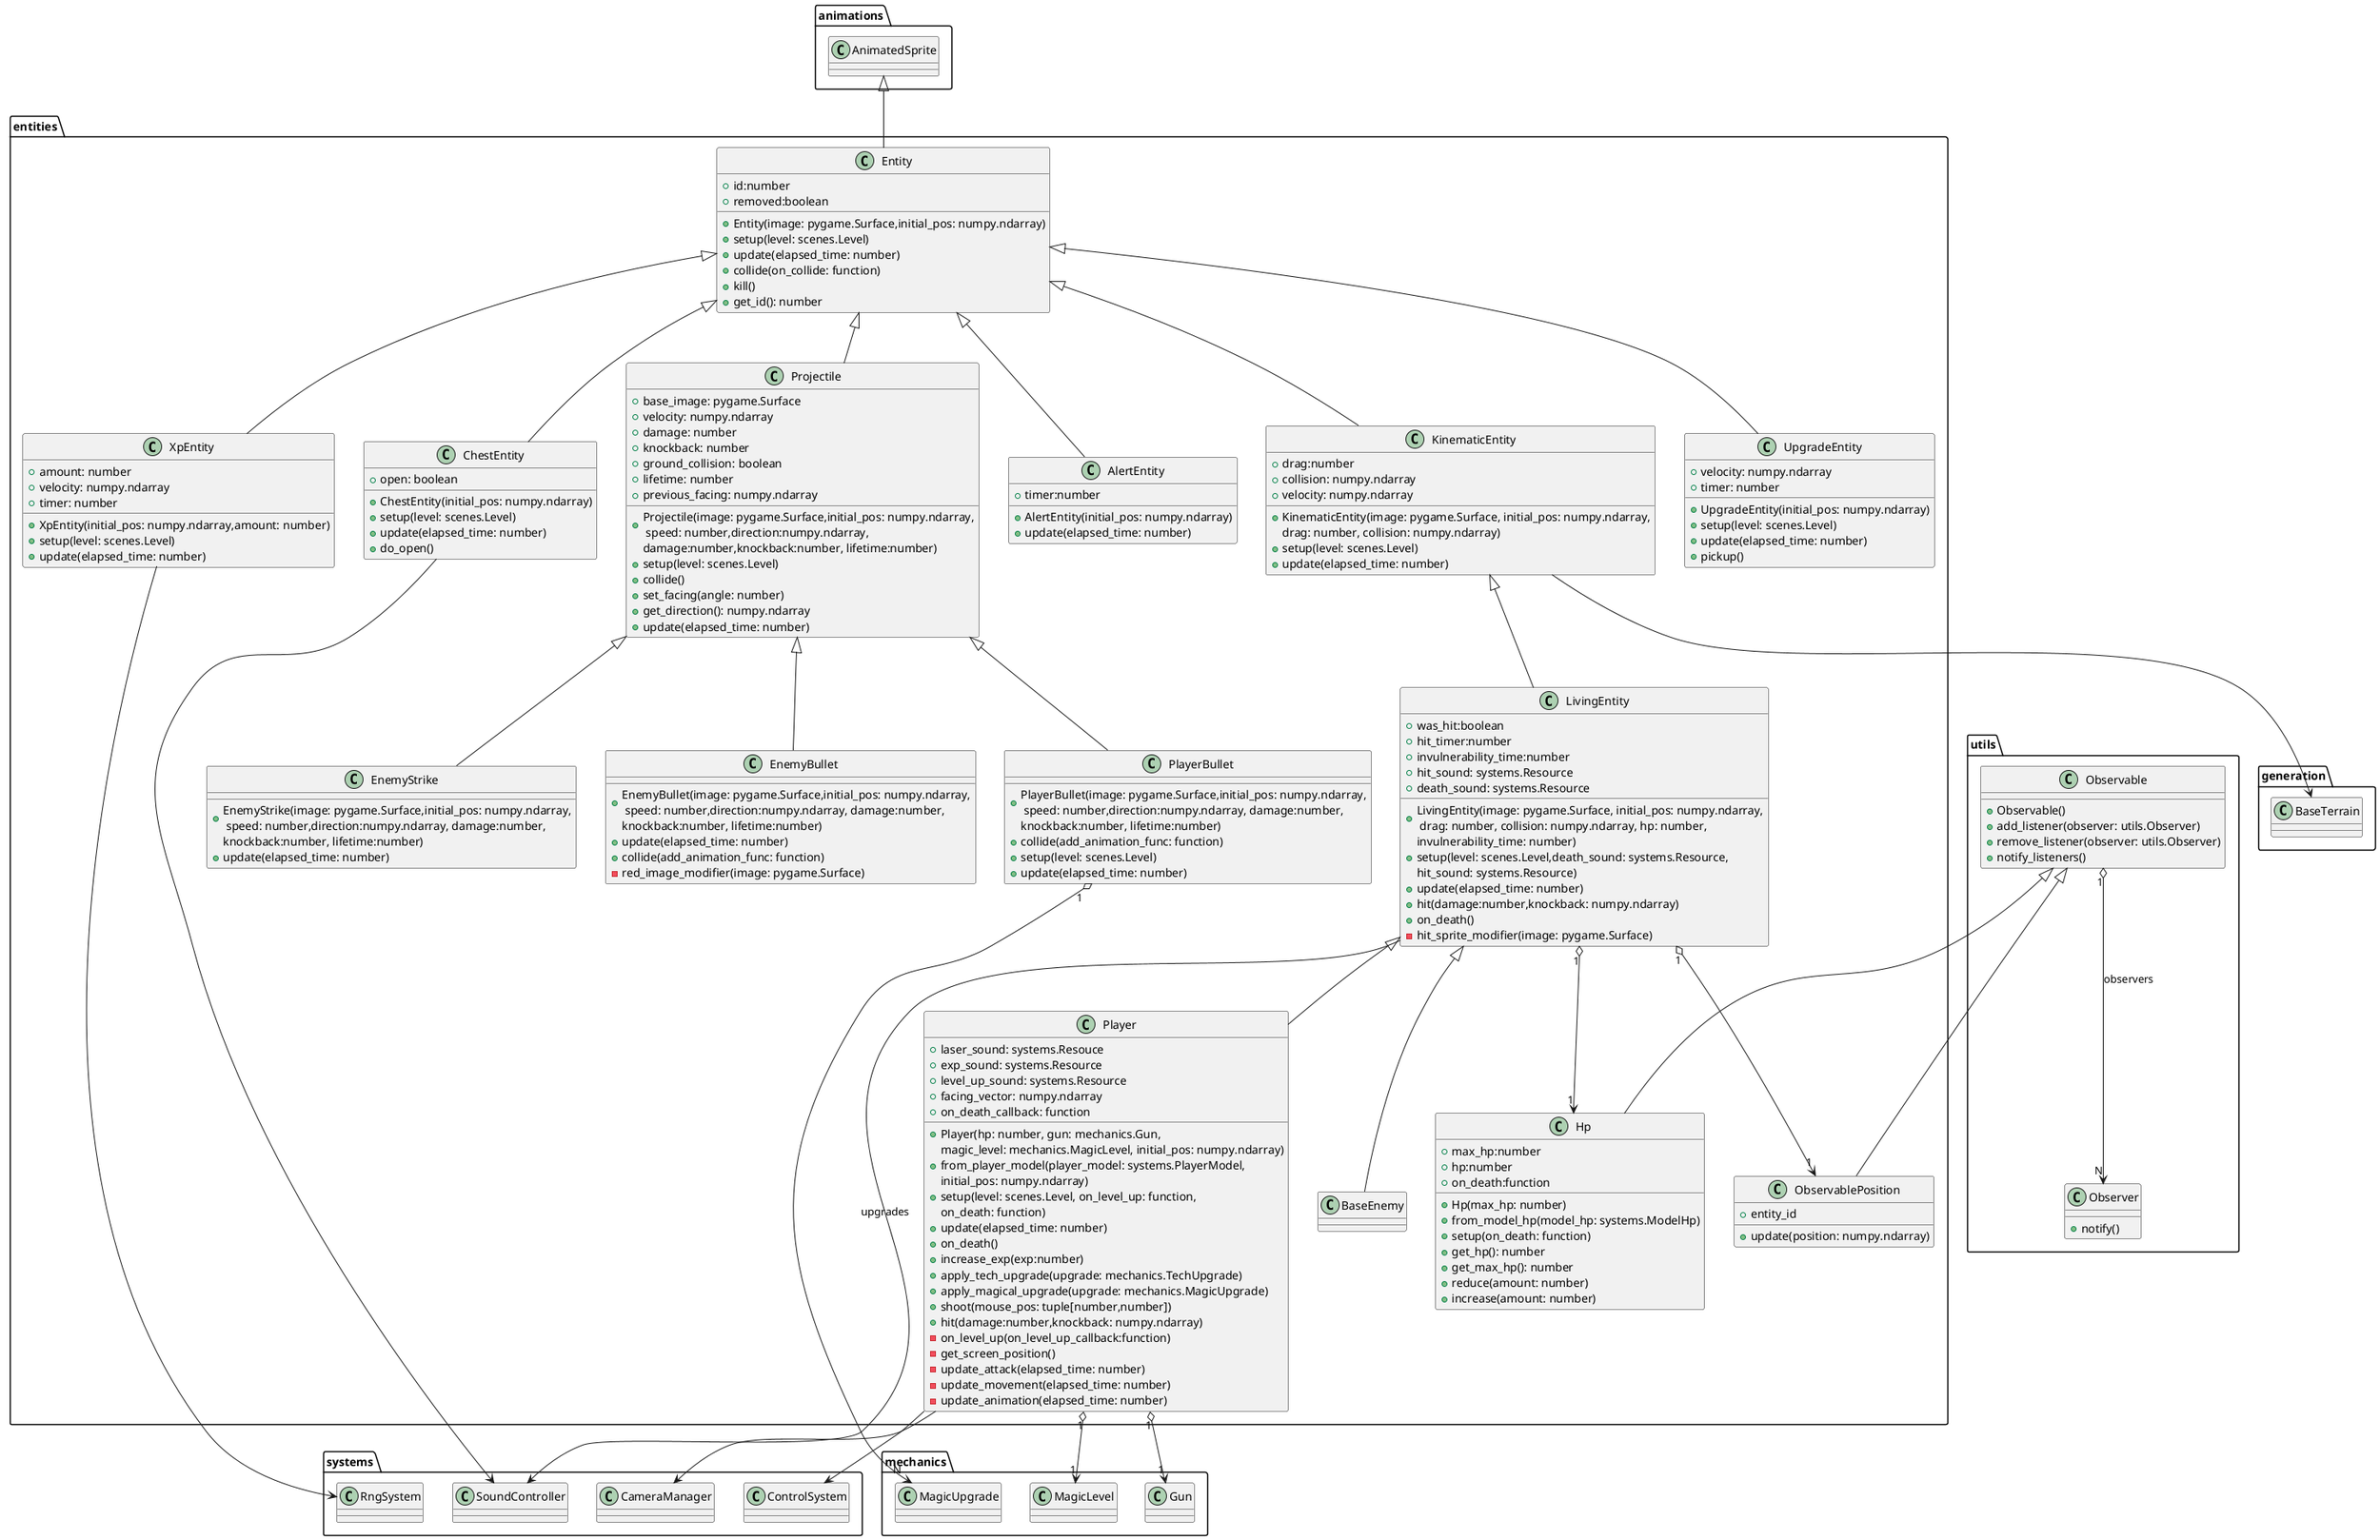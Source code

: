 
@startuml entities

class entities.Entity extends animations.AnimatedSprite{
    + id:number
    + removed:boolean

    + Entity(image: pygame.Surface,initial_pos: numpy.ndarray)
    + setup(level: scenes.Level)
    + update(elapsed_time: number)
    + collide(on_collide: function)
    + kill()
    + get_id(): number
}

class entities.KinematicEntity extends entities.Entity{
    + drag:number
    + collision: numpy.ndarray
    + velocity: numpy.ndarray

    + KinematicEntity(image: pygame.Surface, initial_pos: numpy.ndarray,
        drag: number, collision: numpy.ndarray)
    + setup(level: scenes.Level)
    + update(elapsed_time: number)
}
entities.KinematicEntity --> generation.BaseTerrain

class entities.LivingEntity extends entities.KinematicEntity{
    + was_hit:boolean
    + hit_timer:number
    + invulnerability_time:number
    + hit_sound: systems.Resource
    + death_sound: systems.Resource

    + LivingEntity(image: pygame.Surface, initial_pos: numpy.ndarray,\n drag: number, collision: numpy.ndarray, hp: number, 
        invulnerability_time: number)
    + setup(level: scenes.Level,death_sound: systems.Resource,
        hit_sound: systems.Resource)
    + update(elapsed_time: number)
    + hit(damage:number,knockback: numpy.ndarray)
    + on_death()
    - hit_sprite_modifier(image: pygame.Surface)
}

entities.LivingEntity "1" o-->"1" entities.Hp
entities.LivingEntity "1" o-->"1" entities.ObservablePosition
entities.LivingEntity --> systems.SoundController

class entities.Hp extends utils.Observable{
    + max_hp:number
    + hp:number
    + on_death:function

    + Hp(max_hp: number)
    + from_model_hp(model_hp: systems.ModelHp)
    + setup(on_death: function)
    + get_hp(): number
    + get_max_hp(): number
    + reduce(amount: number)
    + increase(amount: number)
}

class entities.ObservablePosition extends utils.Observable{
    + entity_id
    + update(position: numpy.ndarray)
}

class utils.Observable{
    + Observable()
    + add_listener(observer: utils.Observer)
    + remove_listener(observer: utils.Observer)
    + notify_listeners()
}

class utils.Observer{
    + notify()
}
utils.Observable "1" o--> "N" utils.Observer: observers

class entities.Player extends entities.LivingEntity{
    + laser_sound: systems.Resouce
    + exp_sound: systems.Resource
    + level_up_sound: systems.Resource
    + facing_vector: numpy.ndarray
    + on_death_callback: function

    + Player(hp: number, gun: mechanics.Gun, 
    magic_level: mechanics.MagicLevel, initial_pos: numpy.ndarray)
    + from_player_model(player_model: systems.PlayerModel, 
        initial_pos: numpy.ndarray)
    + setup(level: scenes.Level, on_level_up: function,
        on_death: function)
    + update(elapsed_time: number)
    + on_death()
    + increase_exp(exp:number)
    + apply_tech_upgrade(upgrade: mechanics.TechUpgrade)
    + apply_magical_upgrade(upgrade: mechanics.MagicUpgrade)
    + shoot(mouse_pos: tuple[number,number])
    + hit(damage:number,knockback: numpy.ndarray)


    - on_level_up(on_level_up_callback:function)
    - get_screen_position()
    - update_attack(elapsed_time: number)
    - update_movement(elapsed_time: number)
    - update_animation(elapsed_time: number)
}

entities.Player --> systems.ControlSystem
entities.Player --> systems.CameraManager
entities.Player "1" o--> "1" mechanics.Gun
entities.Player "1" o--> "1" mechanics.MagicLevel 

class entities.BaseEnemy extends entities.LivingEntity{}
class entities.Projectile extends entities.Entity{
    + base_image: pygame.Surface
    + velocity: numpy.ndarray
    + damage: number
    + knockback: number
    + ground_collision: boolean
    + lifetime: number
    + previous_facing: numpy.ndarray

    + Projectile(image: pygame.Surface,initial_pos: numpy.ndarray,\n speed: number,direction:numpy.ndarray,
        damage:number,knockback:number, lifetime:number)
    + setup(level: scenes.Level)
    + collide()
    + set_facing(angle: number)
    + get_direction(): numpy.ndarray
    + update(elapsed_time: number)
}

class entities.PlayerBullet extends entities.Projectile{
    + PlayerBullet(image: pygame.Surface,initial_pos: numpy.ndarray,\n speed: number,direction:numpy.ndarray, damage:number,
        knockback:number, lifetime:number)
    + collide(add_animation_func: function)
    + setup(level: scenes.Level)
    + update(elapsed_time: number)
}

entities.PlayerBullet "1" o-->"N" mechanics.MagicUpgrade: upgrades

class entities.EnemyStrike extends entities.Projectile{
    + EnemyStrike(image: pygame.Surface,initial_pos: numpy.ndarray,\n speed: number,direction:numpy.ndarray, damage:number,
        knockback:number, lifetime:number)
    + update(elapsed_time: number)
}
class entities.EnemyBullet extends entities.Projectile{
    + EnemyBullet(image: pygame.Surface,initial_pos: numpy.ndarray,\n speed: number,direction:numpy.ndarray, damage:number,
        knockback:number, lifetime:number)
    + update(elapsed_time: number)
    + collide(add_animation_func: function)
    - red_image_modifier(image: pygame.Surface)
}

class entities.XpEntity extends entities.Entity{
    + amount: number
    + velocity: numpy.ndarray
    + timer: number

    + XpEntity(initial_pos: numpy.ndarray,amount: number)
    + setup(level: scenes.Level)
    + update(elapsed_time: number)
}

entities.XpEntity --> systems.RngSystem

class entities.AlertEntity extends entities.Entity{
    +timer:number

    + AlertEntity(initial_pos: numpy.ndarray)
    + update(elapsed_time: number)
}

class entities.ChestEntity extends entities.Entity{
    + open: boolean

    + ChestEntity(initial_pos: numpy.ndarray)
    + setup(level: scenes.Level)
    + update(elapsed_time: number)
    + do_open()
}

entities.ChestEntity --> systems.SoundController

class entities.UpgradeEntity extends entities.Entity{
    + velocity: numpy.ndarray
    + timer: number

    + UpgradeEntity(initial_pos: numpy.ndarray)
    + setup(level: scenes.Level)
    + update(elapsed_time: number)
    + pickup()
}



@enduml